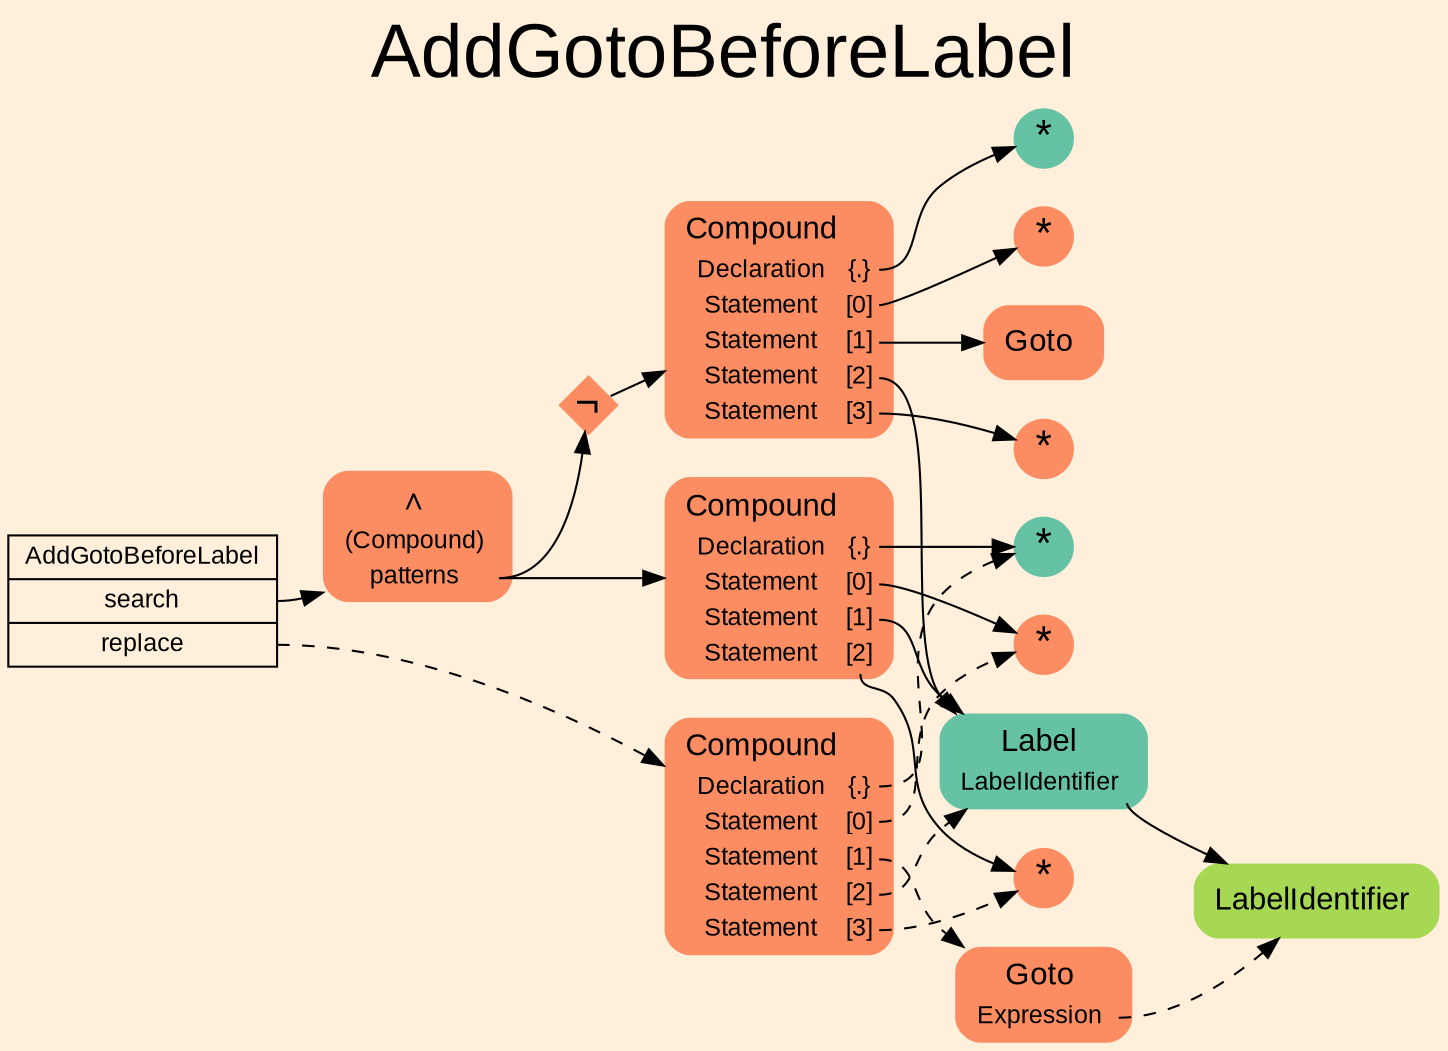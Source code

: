 digraph "AddGotoBeforeLabel" {
label = "AddGotoBeforeLabel"
labelloc = t
fontsize = "36"
graph [
    rankdir = "LR"
    ranksep = 0.3
    bgcolor = antiquewhite1
    color = black
    fontcolor = black
    fontname = "Arial"
];
node [
    fontname = "Arial"
];
edge [
    fontname = "Arial"
];

// -------------------- transformation figure --------------------
"CR#P63-0" [
    shape = "record"
    fillcolor = antiquewhite1
    label = "<fixed> AddGotoBeforeLabel | <port0> search | <port1> replace"
    style = "filled"
    fontsize = "12"
    color = black
    fontcolor = black
];

"#B-2-1069" [
    shape = "plaintext"
    fillcolor = "/set28/2"
    label = <<TABLE BORDER="0" CELLBORDER="0" CELLSPACING="0">
     <TR><TD><FONT POINT-SIZE="15.0">∧</FONT></TD><TD></TD></TR>
     <TR><TD>(Compound)</TD><TD PORT="port0"></TD></TR>
     <TR><TD>patterns</TD><TD PORT="port1"></TD></TR>
    </TABLE>>
    style = "rounded,filled"
    fontsize = "12"
];

"#B-2-1056" [
    shape = "plaintext"
    fillcolor = "/set28/2"
    label = <<TABLE BORDER="0" CELLBORDER="0" CELLSPACING="0">
     <TR><TD><FONT POINT-SIZE="15.0">Compound</FONT></TD><TD></TD></TR>
     <TR><TD>Declaration</TD><TD PORT="port0">{.}</TD></TR>
     <TR><TD>Statement</TD><TD PORT="port1">[0]</TD></TR>
     <TR><TD>Statement</TD><TD PORT="port2">[1]</TD></TR>
     <TR><TD>Statement</TD><TD PORT="port3">[2]</TD></TR>
    </TABLE>>
    style = "rounded,filled"
    fontsize = "12"
];

"#B-2-1060" [
    shape = "circle"
    fillcolor = "/set28/1"
    label = <*>
    style = "filled"
    fontsize = "20"
    penwidth = 0.0
    fixedsize = true
    width = 0.4
    height = 0.4
];

"#B-2-1062" [
    shape = "circle"
    fillcolor = "/set28/2"
    label = <*>
    style = "filled"
    fontsize = "20"
    penwidth = 0.0
    fixedsize = true
    width = 0.4
    height = 0.4
];

"#B-2-1067" [
    shape = "plaintext"
    fillcolor = "/set28/1"
    label = <<TABLE BORDER="0" CELLBORDER="0" CELLSPACING="0">
     <TR><TD><FONT POINT-SIZE="15.0">Label</FONT></TD><TD></TD></TR>
     <TR><TD>LabelIdentifier</TD><TD PORT="port0"></TD></TR>
    </TABLE>>
    style = "rounded,filled"
    fontsize = "12"
];

"#B-2-1068" [
    shape = "plaintext"
    fillcolor = "/set28/5"
    label = <<TABLE BORDER="0" CELLBORDER="0" CELLSPACING="0">
     <TR><TD><FONT POINT-SIZE="15.0">LabelIdentifier</FONT></TD><TD></TD></TR>
    </TABLE>>
    style = "rounded,filled"
    fontsize = "12"
];

"#B-2-1063" [
    shape = "circle"
    fillcolor = "/set28/2"
    label = <*>
    style = "filled"
    fontsize = "20"
    penwidth = 0.0
    fixedsize = true
    width = 0.4
    height = 0.4
];

"#B-2-1070" [
    shape = "diamond"
    fillcolor = "/set28/2"
    label = <¬>
    style = "filled"
    fontsize = "20"
    penwidth = 0.0
    fixedsize = true
    width = 0.4
    height = 0.4
];

"#B-2-1058" [
    shape = "plaintext"
    fillcolor = "/set28/2"
    label = <<TABLE BORDER="0" CELLBORDER="0" CELLSPACING="0">
     <TR><TD><FONT POINT-SIZE="15.0">Compound</FONT></TD><TD></TD></TR>
     <TR><TD>Declaration</TD><TD PORT="port0">{.}</TD></TR>
     <TR><TD>Statement</TD><TD PORT="port1">[0]</TD></TR>
     <TR><TD>Statement</TD><TD PORT="port2">[1]</TD></TR>
     <TR><TD>Statement</TD><TD PORT="port3">[2]</TD></TR>
     <TR><TD>Statement</TD><TD PORT="port4">[3]</TD></TR>
    </TABLE>>
    style = "rounded,filled"
    fontsize = "12"
];

"#B-2-1061" [
    shape = "circle"
    fillcolor = "/set28/1"
    label = <*>
    style = "filled"
    fontsize = "20"
    penwidth = 0.0
    fixedsize = true
    width = 0.4
    height = 0.4
];

"#B-2-1064" [
    shape = "circle"
    fillcolor = "/set28/2"
    label = <*>
    style = "filled"
    fontsize = "20"
    penwidth = 0.0
    fixedsize = true
    width = 0.4
    height = 0.4
];

"#B-2-1071" [
    shape = "plaintext"
    fillcolor = "/set28/2"
    label = <<TABLE BORDER="0" CELLBORDER="0" CELLSPACING="0">
     <TR><TD><FONT POINT-SIZE="15.0">Goto</FONT></TD><TD></TD></TR>
    </TABLE>>
    style = "rounded,filled"
    fontsize = "12"
];

"#B-2-1065" [
    shape = "circle"
    fillcolor = "/set28/2"
    label = <*>
    style = "filled"
    fontsize = "20"
    penwidth = 0.0
    fixedsize = true
    width = 0.4
    height = 0.4
];

"#B-2-1057" [
    shape = "plaintext"
    fillcolor = "/set28/2"
    label = <<TABLE BORDER="0" CELLBORDER="0" CELLSPACING="0">
     <TR><TD><FONT POINT-SIZE="15.0">Compound</FONT></TD><TD></TD></TR>
     <TR><TD>Declaration</TD><TD PORT="port0">{.}</TD></TR>
     <TR><TD>Statement</TD><TD PORT="port1">[0]</TD></TR>
     <TR><TD>Statement</TD><TD PORT="port2">[1]</TD></TR>
     <TR><TD>Statement</TD><TD PORT="port3">[2]</TD></TR>
     <TR><TD>Statement</TD><TD PORT="port4">[3]</TD></TR>
    </TABLE>>
    style = "rounded,filled"
    fontsize = "12"
];

"#B-2-1059" [
    shape = "plaintext"
    fillcolor = "/set28/2"
    label = <<TABLE BORDER="0" CELLBORDER="0" CELLSPACING="0">
     <TR><TD><FONT POINT-SIZE="15.0">Goto</FONT></TD><TD></TD></TR>
     <TR><TD>Expression</TD><TD PORT="port0"></TD></TR>
    </TABLE>>
    style = "rounded,filled"
    fontsize = "12"
];


// -------------------- links --------------------
// links for block CR#P63-0
"CR#P63-0":port0 -> "#B-2-1069" [
    color = black
    fontcolor = black
];

"CR#P63-0":port1 -> "#B-2-1057" [
    style="dashed"
    color = black
    fontcolor = black
];

// links for block #B-2-1069
"#B-2-1069":port1 -> "#B-2-1056" [
    color = black
    fontcolor = black
];

"#B-2-1069":port1 -> "#B-2-1070" [
    color = black
    fontcolor = black
];

// links for block #B-2-1056
"#B-2-1056":port0 -> "#B-2-1060" [
    color = black
    fontcolor = black
];

"#B-2-1056":port1 -> "#B-2-1062" [
    color = black
    fontcolor = black
];

"#B-2-1056":port2 -> "#B-2-1067" [
    color = black
    fontcolor = black
];

"#B-2-1056":port3 -> "#B-2-1063" [
    color = black
    fontcolor = black
];

// links for block #B-2-1060
// links for block #B-2-1062
// links for block #B-2-1067
"#B-2-1067":port0 -> "#B-2-1068" [
    color = black
    fontcolor = black
];

// links for block #B-2-1068
// links for block #B-2-1063
// links for block #B-2-1070
"#B-2-1070" -> "#B-2-1058" [
    color = black
    fontcolor = black
];

// links for block #B-2-1058
"#B-2-1058":port0 -> "#B-2-1061" [
    color = black
    fontcolor = black
];

"#B-2-1058":port1 -> "#B-2-1064" [
    color = black
    fontcolor = black
];

"#B-2-1058":port2 -> "#B-2-1071" [
    color = black
    fontcolor = black
];

"#B-2-1058":port3 -> "#B-2-1067" [
    color = black
    fontcolor = black
];

"#B-2-1058":port4 -> "#B-2-1065" [
    color = black
    fontcolor = black
];

// links for block #B-2-1061
// links for block #B-2-1064
// links for block #B-2-1071
// links for block #B-2-1065
// links for block #B-2-1057
"#B-2-1057":port0 -> "#B-2-1060" [
    style="dashed"
    color = black
    fontcolor = black
];

"#B-2-1057":port1 -> "#B-2-1062" [
    style="dashed"
    color = black
    fontcolor = black
];

"#B-2-1057":port2 -> "#B-2-1059" [
    style="dashed"
    color = black
    fontcolor = black
];

"#B-2-1057":port3 -> "#B-2-1067" [
    style="dashed"
    color = black
    fontcolor = black
];

"#B-2-1057":port4 -> "#B-2-1063" [
    style="dashed"
    color = black
    fontcolor = black
];

// links for block #B-2-1059
"#B-2-1059":port0 -> "#B-2-1068" [
    style="dashed"
    color = black
    fontcolor = black
];

}
